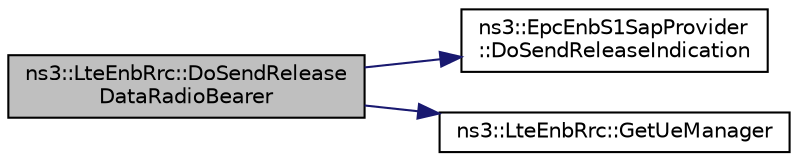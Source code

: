 digraph "ns3::LteEnbRrc::DoSendReleaseDataRadioBearer"
{
 // LATEX_PDF_SIZE
  edge [fontname="Helvetica",fontsize="10",labelfontname="Helvetica",labelfontsize="10"];
  node [fontname="Helvetica",fontsize="10",shape=record];
  rankdir="LR";
  Node1 [label="ns3::LteEnbRrc::DoSendRelease\lDataRadioBearer",height=0.2,width=0.4,color="black", fillcolor="grey75", style="filled", fontcolor="black",tooltip="This function acts as an interface to trigger Release indication messages towards eNB and EPC."];
  Node1 -> Node2 [color="midnightblue",fontsize="10",style="solid",fontname="Helvetica"];
  Node2 [label="ns3::EpcEnbS1SapProvider\l::DoSendReleaseIndication",height=0.2,width=0.4,color="black", fillcolor="white", style="filled",URL="$classns3_1_1_epc_enb_s1_sap_provider.html#a60b3f45749507d21d33d460d774bd126",tooltip="Triggers epc-enb-application to send ERAB Release Indication message towards MME."];
  Node1 -> Node3 [color="midnightblue",fontsize="10",style="solid",fontname="Helvetica"];
  Node3 [label="ns3::LteEnbRrc::GetUeManager",height=0.2,width=0.4,color="black", fillcolor="white", style="filled",URL="$classns3_1_1_lte_enb_rrc.html#a875653948b565dc50b33f6a0434e32d9",tooltip=" "];
}
